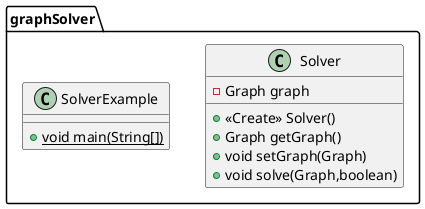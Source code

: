 @startuml
class graphSolver.Solver {
- Graph graph
+ <<Create>> Solver()
+ Graph getGraph()
+ void setGraph(Graph)
+ void solve(Graph,boolean)
}
class graphSolver.SolverExample {
+ {static} void main(String[])
}
@enduml